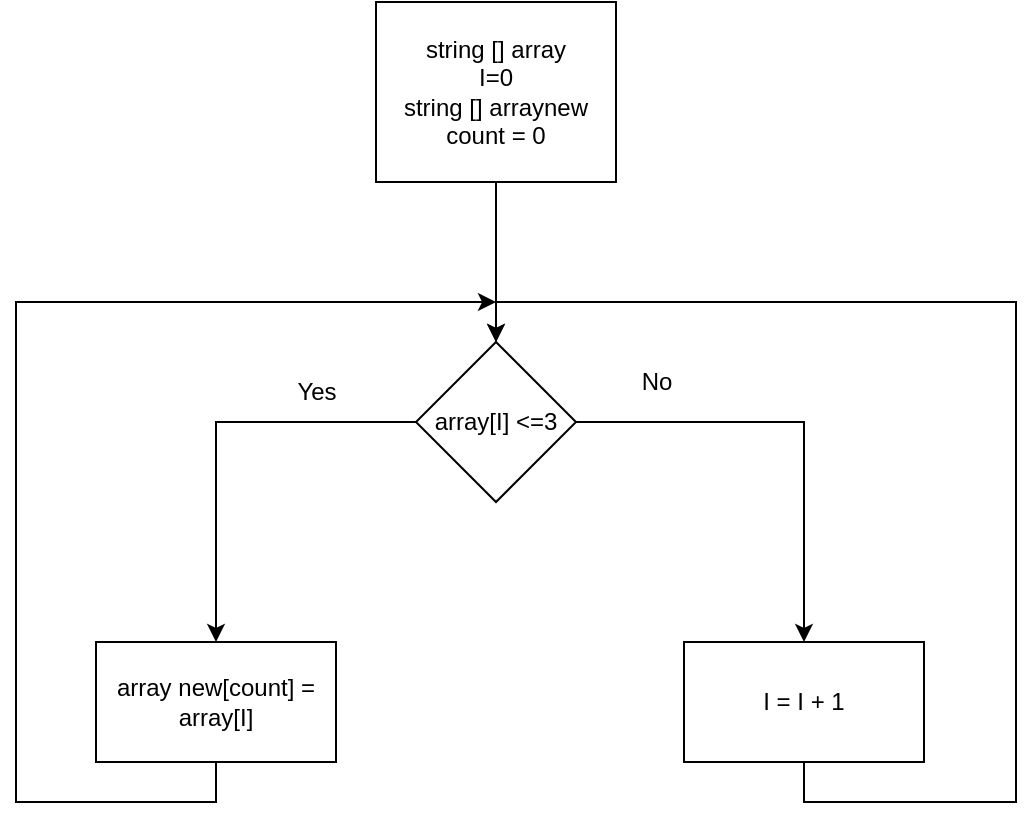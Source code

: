 <mxfile version="20.6.0"><diagram id="zYDc87QPiG11zSRUHnWq" name="Страница 1"><mxGraphModel dx="520" dy="819" grid="1" gridSize="10" guides="1" tooltips="1" connect="1" arrows="1" fold="1" page="1" pageScale="1" pageWidth="827" pageHeight="1169" math="0" shadow="0"><root><mxCell id="0"/><mxCell id="1" parent="0"/><mxCell id="7g6M9dmYTIPA4l1OtPRp-6" style="edgeStyle=orthogonalEdgeStyle;rounded=0;orthogonalLoop=1;jettySize=auto;html=1;exitX=0.5;exitY=1;exitDx=0;exitDy=0;entryX=0.5;entryY=0;entryDx=0;entryDy=0;" edge="1" parent="1" source="7g6M9dmYTIPA4l1OtPRp-1" target="7g6M9dmYTIPA4l1OtPRp-2"><mxGeometry relative="1" as="geometry"/></mxCell><mxCell id="7g6M9dmYTIPA4l1OtPRp-1" value="string [] array&lt;br&gt;I=0&lt;br&gt;string [] arraynew&lt;br&gt;count = 0" style="rounded=0;whiteSpace=wrap;html=1;" vertex="1" parent="1"><mxGeometry x="200" y="110" width="120" height="90" as="geometry"/></mxCell><mxCell id="7g6M9dmYTIPA4l1OtPRp-4" style="edgeStyle=orthogonalEdgeStyle;rounded=0;orthogonalLoop=1;jettySize=auto;html=1;exitX=0;exitY=0.5;exitDx=0;exitDy=0;entryX=0.5;entryY=0;entryDx=0;entryDy=0;" edge="1" parent="1" source="7g6M9dmYTIPA4l1OtPRp-2" target="7g6M9dmYTIPA4l1OtPRp-3"><mxGeometry relative="1" as="geometry"/></mxCell><mxCell id="7g6M9dmYTIPA4l1OtPRp-10" style="edgeStyle=orthogonalEdgeStyle;rounded=0;orthogonalLoop=1;jettySize=auto;html=1;exitX=1;exitY=0.5;exitDx=0;exitDy=0;entryX=0.5;entryY=0;entryDx=0;entryDy=0;" edge="1" parent="1" source="7g6M9dmYTIPA4l1OtPRp-2" target="7g6M9dmYTIPA4l1OtPRp-9"><mxGeometry relative="1" as="geometry"/></mxCell><mxCell id="7g6M9dmYTIPA4l1OtPRp-2" value="array[I] &amp;lt;=3" style="rhombus;whiteSpace=wrap;html=1;" vertex="1" parent="1"><mxGeometry x="220" y="280" width="80" height="80" as="geometry"/></mxCell><mxCell id="7g6M9dmYTIPA4l1OtPRp-15" style="edgeStyle=orthogonalEdgeStyle;rounded=0;orthogonalLoop=1;jettySize=auto;html=1;exitX=0.5;exitY=1;exitDx=0;exitDy=0;" edge="1" parent="1" source="7g6M9dmYTIPA4l1OtPRp-3"><mxGeometry relative="1" as="geometry"><mxPoint x="260" y="260" as="targetPoint"/><Array as="points"><mxPoint x="120" y="510"/><mxPoint x="20" y="510"/><mxPoint x="20" y="260"/></Array></mxGeometry></mxCell><mxCell id="7g6M9dmYTIPA4l1OtPRp-3" value="array new[count] = array[I]" style="rounded=0;whiteSpace=wrap;html=1;" vertex="1" parent="1"><mxGeometry x="60" y="430" width="120" height="60" as="geometry"/></mxCell><mxCell id="7g6M9dmYTIPA4l1OtPRp-5" value="Yes" style="text;html=1;align=center;verticalAlign=middle;resizable=0;points=[];autosize=1;strokeColor=none;fillColor=none;" vertex="1" parent="1"><mxGeometry x="150" y="290" width="40" height="30" as="geometry"/></mxCell><mxCell id="7g6M9dmYTIPA4l1OtPRp-12" style="edgeStyle=orthogonalEdgeStyle;rounded=0;orthogonalLoop=1;jettySize=auto;html=1;exitX=0.5;exitY=1;exitDx=0;exitDy=0;entryX=0.5;entryY=0;entryDx=0;entryDy=0;" edge="1" parent="1" source="7g6M9dmYTIPA4l1OtPRp-9" target="7g6M9dmYTIPA4l1OtPRp-2"><mxGeometry relative="1" as="geometry"><Array as="points"><mxPoint x="414" y="510"/><mxPoint x="520" y="510"/><mxPoint x="520" y="260"/><mxPoint x="260" y="260"/></Array></mxGeometry></mxCell><mxCell id="7g6M9dmYTIPA4l1OtPRp-9" value="I = I + 1" style="rounded=0;whiteSpace=wrap;html=1;" vertex="1" parent="1"><mxGeometry x="354" y="430" width="120" height="60" as="geometry"/></mxCell><mxCell id="7g6M9dmYTIPA4l1OtPRp-11" value="No" style="text;html=1;align=center;verticalAlign=middle;resizable=0;points=[];autosize=1;strokeColor=none;fillColor=none;" vertex="1" parent="1"><mxGeometry x="320" y="285" width="40" height="30" as="geometry"/></mxCell></root></mxGraphModel></diagram></mxfile>